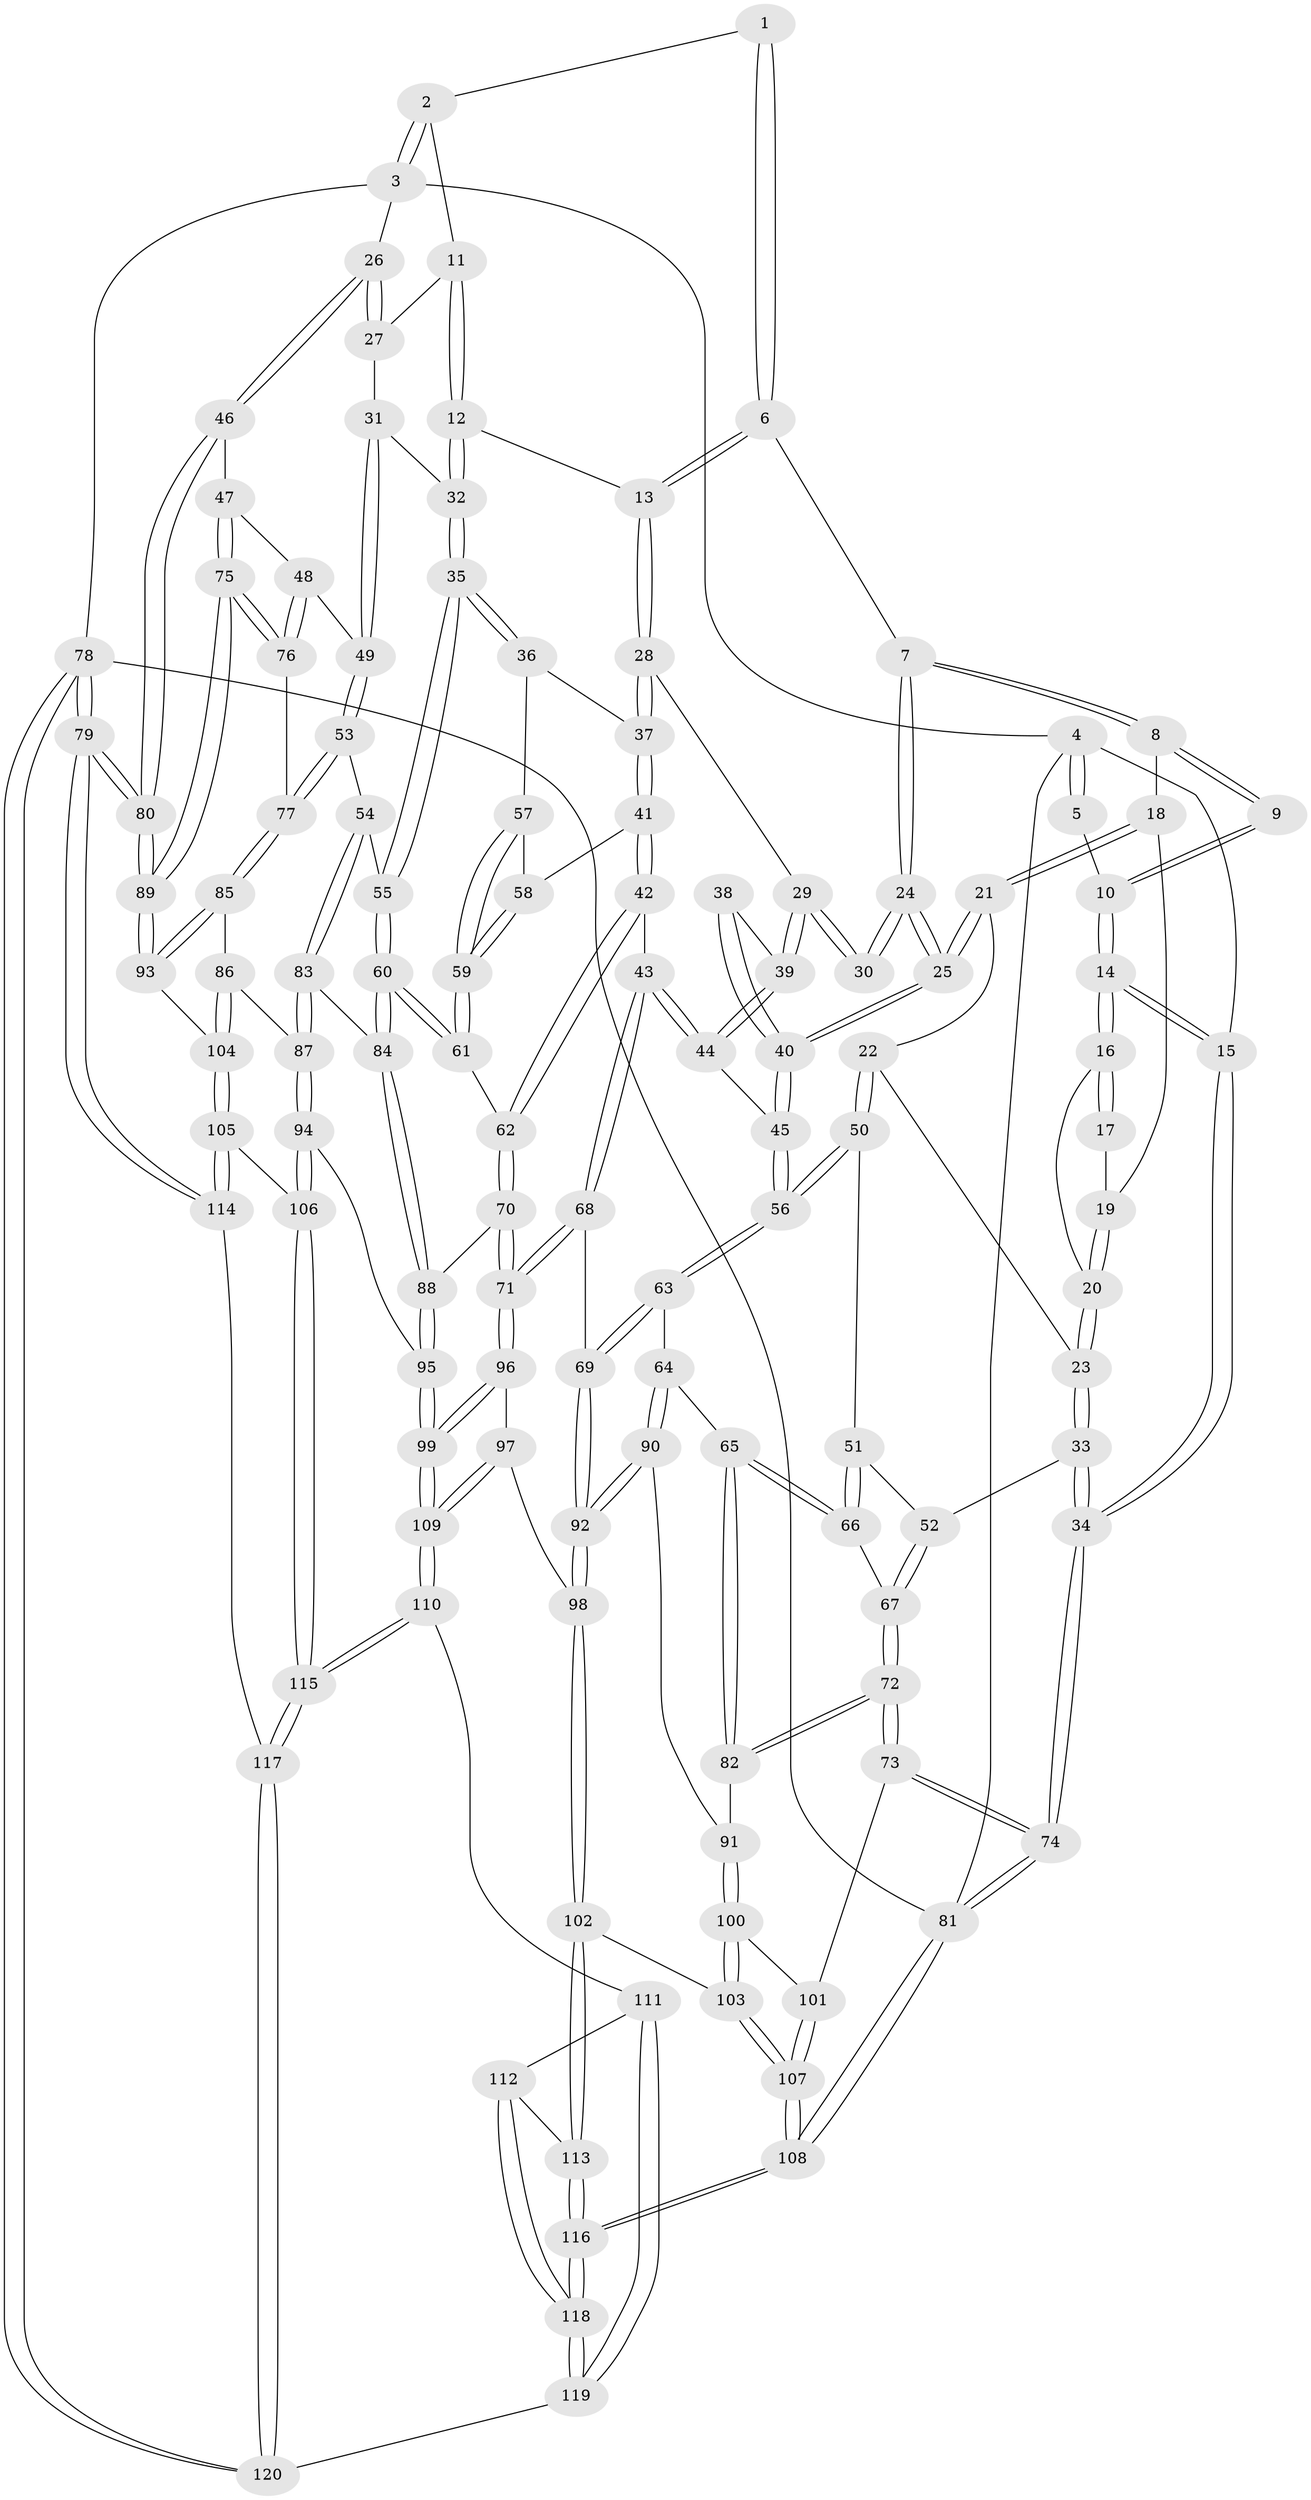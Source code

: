 // coarse degree distribution, {3: 0.11904761904761904, 4: 0.44047619047619047, 5: 0.36904761904761907, 7: 0.011904761904761904, 6: 0.047619047619047616, 2: 0.011904761904761904}
// Generated by graph-tools (version 1.1) at 2025/24/03/03/25 07:24:34]
// undirected, 120 vertices, 297 edges
graph export_dot {
graph [start="1"]
  node [color=gray90,style=filled];
  1 [pos="+0.5432757282333099+0"];
  2 [pos="+0.7118976037192393+0"];
  3 [pos="+1+0"];
  4 [pos="+0+0"];
  5 [pos="+0.2820827836232716+0"];
  6 [pos="+0.4891968260363706+0.08542936034077184"];
  7 [pos="+0.3316562335425213+0.10732635905780076"];
  8 [pos="+0.29425900582679976+0.0771806963246114"];
  9 [pos="+0.28486879673483323+0.06693972215283842"];
  10 [pos="+0.28240884765852997+0.03940115001782386"];
  11 [pos="+0.6891675174190138+0.10402769383907477"];
  12 [pos="+0.661586483107202+0.15726750646591856"];
  13 [pos="+0.49794377920377125+0.10022712946348435"];
  14 [pos="+0+0"];
  15 [pos="+0+0"];
  16 [pos="+0.1420653630353676+0.10403319279013629"];
  17 [pos="+0.1822278257516141+0.09780137418593485"];
  18 [pos="+0.23102069112602117+0.16785845300164948"];
  19 [pos="+0.2219345330210888+0.16664836650844214"];
  20 [pos="+0.16229162370527156+0.2005983063367876"];
  21 [pos="+0.27114790140688727+0.25728508385456916"];
  22 [pos="+0.2095774620329131+0.25683991431707265"];
  23 [pos="+0.16235707108029848+0.2248371765427837"];
  24 [pos="+0.3191056271994067+0.21648215088930517"];
  25 [pos="+0.2926870996904682+0.26128348971307064"];
  26 [pos="+1+0"];
  27 [pos="+0.9411398549153432+0.07964348397239106"];
  28 [pos="+0.48163283244292976+0.2019435280145977"];
  29 [pos="+0.46298380383012705+0.21073877198665053"];
  30 [pos="+0.38426189599709537+0.21977429956784064"];
  31 [pos="+0.7681970166616776+0.2297685631989059"];
  32 [pos="+0.6873007717537992+0.22094775783877654"];
  33 [pos="+0+0.2839651174942427"];
  34 [pos="+0+0.27481772472449006"];
  35 [pos="+0.6762986829440759+0.2385479836040553"];
  36 [pos="+0.6523230215873697+0.25477452048155647"];
  37 [pos="+0.4829648185848346+0.20456245487407665"];
  38 [pos="+0.4042106777895395+0.2605247612066911"];
  39 [pos="+0.4186368857488832+0.2689478019933799"];
  40 [pos="+0.29440389015193785+0.26520249839576926"];
  41 [pos="+0.5068565891002301+0.28692066191936666"];
  42 [pos="+0.4748058577591975+0.3323429843796988"];
  43 [pos="+0.42426057782004173+0.35457285023584706"];
  44 [pos="+0.40470056019728745+0.3365229527914979"];
  45 [pos="+0.3047945691647039+0.29349577530167265"];
  46 [pos="+1+0.10729780093716314"];
  47 [pos="+0.909086734675995+0.3345329728190989"];
  48 [pos="+0.8600319780551784+0.3431535509232991"];
  49 [pos="+0.8484690210506043+0.34333666550905706"];
  50 [pos="+0.17898847916804855+0.3174964782241196"];
  51 [pos="+0.17690913788433454+0.3210375858164752"];
  52 [pos="+0.09430435734791148+0.33256448714935205"];
  53 [pos="+0.7963482377955503+0.397704321626665"];
  54 [pos="+0.7803665252410038+0.4008773104308483"];
  55 [pos="+0.7159360082137782+0.38482310499854855"];
  56 [pos="+0.2806858916802049+0.36184349679891364"];
  57 [pos="+0.6496331067985891+0.2573205225840227"];
  58 [pos="+0.5195958142520227+0.2891724099271583"];
  59 [pos="+0.5978615451044562+0.37424135830803346"];
  60 [pos="+0.644168981891068+0.42594112258482175"];
  61 [pos="+0.5966955981817826+0.40217099263293166"];
  62 [pos="+0.5641832077882318+0.41493494739029463"];
  63 [pos="+0.2642970350194313+0.4148422165693306"];
  64 [pos="+0.2454453514914627+0.4217110731496396"];
  65 [pos="+0.22141414318982905+0.41895363935214275"];
  66 [pos="+0.2026345646503806+0.4070206093944831"];
  67 [pos="+0.14195746249086488+0.4021943439575606"];
  68 [pos="+0.40760340615949264+0.49102950838349135"];
  69 [pos="+0.40322403375445454+0.4906525755333315"];
  70 [pos="+0.4881943351825477+0.5011660675015154"];
  71 [pos="+0.4375736044832447+0.5158768612448581"];
  72 [pos="+0.02057772119593116+0.5139098184325747"];
  73 [pos="+0+0.5127031474665689"];
  74 [pos="+0+0.4648842941052155"];
  75 [pos="+0.9717713060584751+0.5003948385549297"];
  76 [pos="+0.8973795562015645+0.48819935853610996"];
  77 [pos="+0.8385046437559528+0.4965847940193729"];
  78 [pos="+1+1"];
  79 [pos="+1+0.9904079290108455"];
  80 [pos="+1+0.6391817136944724"];
  81 [pos="+0+1"];
  82 [pos="+0.11000596149642582+0.5411551921473694"];
  83 [pos="+0.7249618344377462+0.5121586207182388"];
  84 [pos="+0.6633393512312662+0.5005806323973523"];
  85 [pos="+0.8287442552492333+0.5144375690078521"];
  86 [pos="+0.792409182877282+0.5784701323201541"];
  87 [pos="+0.791883481092155+0.578679495804777"];
  88 [pos="+0.6188604701898679+0.5554471092305489"];
  89 [pos="+1+0.6244605150255045"];
  90 [pos="+0.23171345505071986+0.5693662404440362"];
  91 [pos="+0.13525784772782387+0.5611759451905032"];
  92 [pos="+0.24850491314155895+0.5812749015116601"];
  93 [pos="+1+0.6261644889217818"];
  94 [pos="+0.7159166778251971+0.7054314554572914"];
  95 [pos="+0.637549030683544+0.6788664927419368"];
  96 [pos="+0.43764633397877684+0.5192910771230038"];
  97 [pos="+0.33597410761489477+0.6622524501103054"];
  98 [pos="+0.27469890730349206+0.6715013663080134"];
  99 [pos="+0.5158046061867588+0.7158757272853606"];
  100 [pos="+0.1379369640504218+0.6625366490616739"];
  101 [pos="+0.06475080247672271+0.6741436477235527"];
  102 [pos="+0.23223219976398163+0.7434856865777535"];
  103 [pos="+0.2044858861791646+0.7484532039563343"];
  104 [pos="+0.9678992990556462+0.6288022139920283"];
  105 [pos="+0.7609026922223234+0.7548421212293642"];
  106 [pos="+0.7363845354376535+0.7383657490476243"];
  107 [pos="+0+0.948958540021196"];
  108 [pos="+0+1"];
  109 [pos="+0.48510097717388356+0.7569280942824624"];
  110 [pos="+0.4700236361218496+0.8116866298000115"];
  111 [pos="+0.46267115568391715+0.8177363160415745"];
  112 [pos="+0.35600362869463337+0.8415596123280781"];
  113 [pos="+0.3133299589711838+0.8193405963135649"];
  114 [pos="+0.8401715088407532+0.8505352551529602"];
  115 [pos="+0.6118179885167093+0.900002458688651"];
  116 [pos="+0+1"];
  117 [pos="+0.6635775166810123+1"];
  118 [pos="+0.23849178809101873+1"];
  119 [pos="+0.4610860299466403+1"];
  120 [pos="+0.6397933151851201+1"];
  1 -- 2;
  1 -- 6;
  1 -- 6;
  2 -- 3;
  2 -- 3;
  2 -- 11;
  3 -- 4;
  3 -- 26;
  3 -- 78;
  4 -- 5;
  4 -- 5;
  4 -- 15;
  4 -- 81;
  5 -- 10;
  6 -- 7;
  6 -- 13;
  6 -- 13;
  7 -- 8;
  7 -- 8;
  7 -- 24;
  7 -- 24;
  8 -- 9;
  8 -- 9;
  8 -- 18;
  9 -- 10;
  9 -- 10;
  10 -- 14;
  10 -- 14;
  11 -- 12;
  11 -- 12;
  11 -- 27;
  12 -- 13;
  12 -- 32;
  12 -- 32;
  13 -- 28;
  13 -- 28;
  14 -- 15;
  14 -- 15;
  14 -- 16;
  14 -- 16;
  15 -- 34;
  15 -- 34;
  16 -- 17;
  16 -- 17;
  16 -- 20;
  17 -- 19;
  18 -- 19;
  18 -- 21;
  18 -- 21;
  19 -- 20;
  19 -- 20;
  20 -- 23;
  20 -- 23;
  21 -- 22;
  21 -- 25;
  21 -- 25;
  22 -- 23;
  22 -- 50;
  22 -- 50;
  23 -- 33;
  23 -- 33;
  24 -- 25;
  24 -- 25;
  24 -- 30;
  24 -- 30;
  25 -- 40;
  25 -- 40;
  26 -- 27;
  26 -- 27;
  26 -- 46;
  26 -- 46;
  27 -- 31;
  28 -- 29;
  28 -- 37;
  28 -- 37;
  29 -- 30;
  29 -- 30;
  29 -- 39;
  29 -- 39;
  31 -- 32;
  31 -- 49;
  31 -- 49;
  32 -- 35;
  32 -- 35;
  33 -- 34;
  33 -- 34;
  33 -- 52;
  34 -- 74;
  34 -- 74;
  35 -- 36;
  35 -- 36;
  35 -- 55;
  35 -- 55;
  36 -- 37;
  36 -- 57;
  37 -- 41;
  37 -- 41;
  38 -- 39;
  38 -- 40;
  38 -- 40;
  39 -- 44;
  39 -- 44;
  40 -- 45;
  40 -- 45;
  41 -- 42;
  41 -- 42;
  41 -- 58;
  42 -- 43;
  42 -- 62;
  42 -- 62;
  43 -- 44;
  43 -- 44;
  43 -- 68;
  43 -- 68;
  44 -- 45;
  45 -- 56;
  45 -- 56;
  46 -- 47;
  46 -- 80;
  46 -- 80;
  47 -- 48;
  47 -- 75;
  47 -- 75;
  48 -- 49;
  48 -- 76;
  48 -- 76;
  49 -- 53;
  49 -- 53;
  50 -- 51;
  50 -- 56;
  50 -- 56;
  51 -- 52;
  51 -- 66;
  51 -- 66;
  52 -- 67;
  52 -- 67;
  53 -- 54;
  53 -- 77;
  53 -- 77;
  54 -- 55;
  54 -- 83;
  54 -- 83;
  55 -- 60;
  55 -- 60;
  56 -- 63;
  56 -- 63;
  57 -- 58;
  57 -- 59;
  57 -- 59;
  58 -- 59;
  58 -- 59;
  59 -- 61;
  59 -- 61;
  60 -- 61;
  60 -- 61;
  60 -- 84;
  60 -- 84;
  61 -- 62;
  62 -- 70;
  62 -- 70;
  63 -- 64;
  63 -- 69;
  63 -- 69;
  64 -- 65;
  64 -- 90;
  64 -- 90;
  65 -- 66;
  65 -- 66;
  65 -- 82;
  65 -- 82;
  66 -- 67;
  67 -- 72;
  67 -- 72;
  68 -- 69;
  68 -- 71;
  68 -- 71;
  69 -- 92;
  69 -- 92;
  70 -- 71;
  70 -- 71;
  70 -- 88;
  71 -- 96;
  71 -- 96;
  72 -- 73;
  72 -- 73;
  72 -- 82;
  72 -- 82;
  73 -- 74;
  73 -- 74;
  73 -- 101;
  74 -- 81;
  74 -- 81;
  75 -- 76;
  75 -- 76;
  75 -- 89;
  75 -- 89;
  76 -- 77;
  77 -- 85;
  77 -- 85;
  78 -- 79;
  78 -- 79;
  78 -- 120;
  78 -- 120;
  78 -- 81;
  79 -- 80;
  79 -- 80;
  79 -- 114;
  79 -- 114;
  80 -- 89;
  80 -- 89;
  81 -- 108;
  81 -- 108;
  82 -- 91;
  83 -- 84;
  83 -- 87;
  83 -- 87;
  84 -- 88;
  84 -- 88;
  85 -- 86;
  85 -- 93;
  85 -- 93;
  86 -- 87;
  86 -- 104;
  86 -- 104;
  87 -- 94;
  87 -- 94;
  88 -- 95;
  88 -- 95;
  89 -- 93;
  89 -- 93;
  90 -- 91;
  90 -- 92;
  90 -- 92;
  91 -- 100;
  91 -- 100;
  92 -- 98;
  92 -- 98;
  93 -- 104;
  94 -- 95;
  94 -- 106;
  94 -- 106;
  95 -- 99;
  95 -- 99;
  96 -- 97;
  96 -- 99;
  96 -- 99;
  97 -- 98;
  97 -- 109;
  97 -- 109;
  98 -- 102;
  98 -- 102;
  99 -- 109;
  99 -- 109;
  100 -- 101;
  100 -- 103;
  100 -- 103;
  101 -- 107;
  101 -- 107;
  102 -- 103;
  102 -- 113;
  102 -- 113;
  103 -- 107;
  103 -- 107;
  104 -- 105;
  104 -- 105;
  105 -- 106;
  105 -- 114;
  105 -- 114;
  106 -- 115;
  106 -- 115;
  107 -- 108;
  107 -- 108;
  108 -- 116;
  108 -- 116;
  109 -- 110;
  109 -- 110;
  110 -- 111;
  110 -- 115;
  110 -- 115;
  111 -- 112;
  111 -- 119;
  111 -- 119;
  112 -- 113;
  112 -- 118;
  112 -- 118;
  113 -- 116;
  113 -- 116;
  114 -- 117;
  115 -- 117;
  115 -- 117;
  116 -- 118;
  116 -- 118;
  117 -- 120;
  117 -- 120;
  118 -- 119;
  118 -- 119;
  119 -- 120;
}
